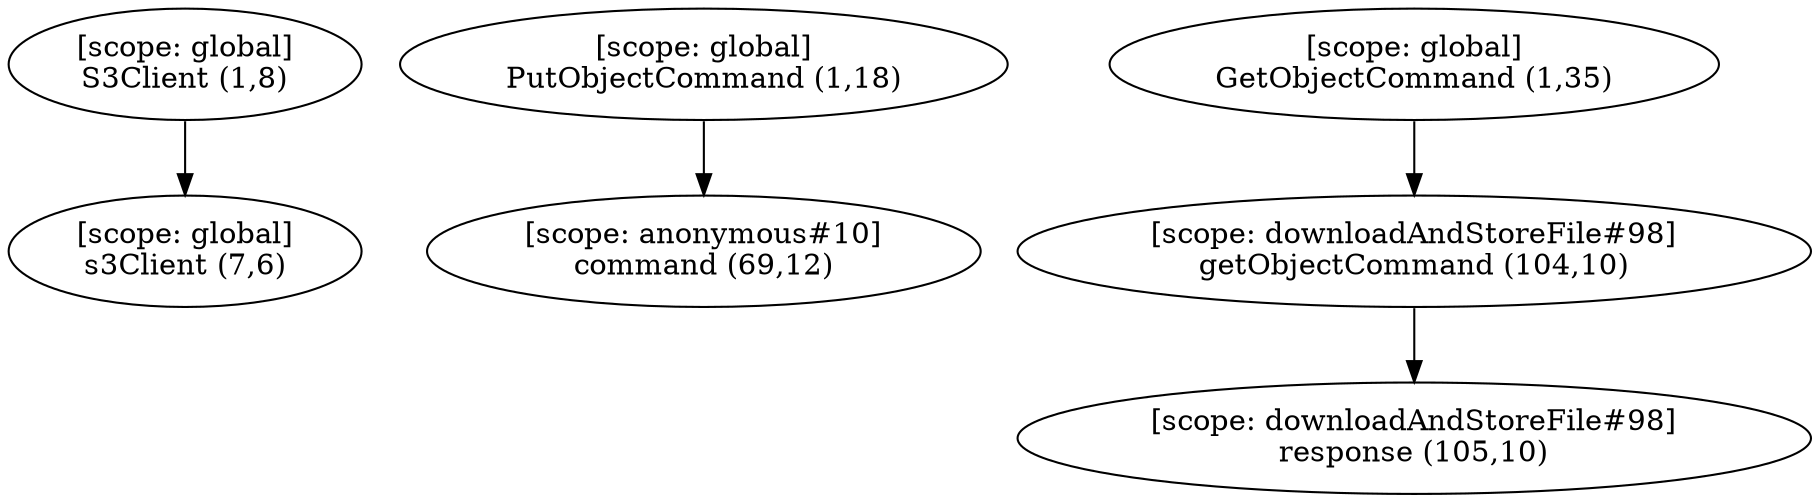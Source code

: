 digraph G {
  graph [ rankdir =TB ];
subgraph global {
  graph [ label = "Scope [global]" ];
  "[scope: global]
S3Client (1,8)";
  "[scope: global]
PutObjectCommand (1,18)";
  "[scope: global]
GetObjectCommand (1,35)";
  "[scope: global]
s3Client (7,6)";
}

subgraph anonymous_10 {
  graph [ label = "Scope [anonymous_10]" ];
  "[scope: anonymous#10]
command (69,12)";
}

subgraph downloadAndStoreFile_98 {
  graph [ label = "Scope [downloadAndStoreFile_98]" ];
  "[scope: downloadAndStoreFile#98]
getObjectCommand (104,10)";
  "[scope: downloadAndStoreFile#98]
response (105,10)";
}

  "[scope: global]
S3Client (1,8)" -> "[scope: global]
s3Client (7,6)";
  "[scope: global]
PutObjectCommand (1,18)" -> "[scope: anonymous#10]
command (69,12)";
  "[scope: global]
GetObjectCommand (1,35)" -> "[scope: downloadAndStoreFile#98]
getObjectCommand (104,10)";
  "[scope: downloadAndStoreFile#98]
getObjectCommand (104,10)" -> "[scope: downloadAndStoreFile#98]
response (105,10)";
}
